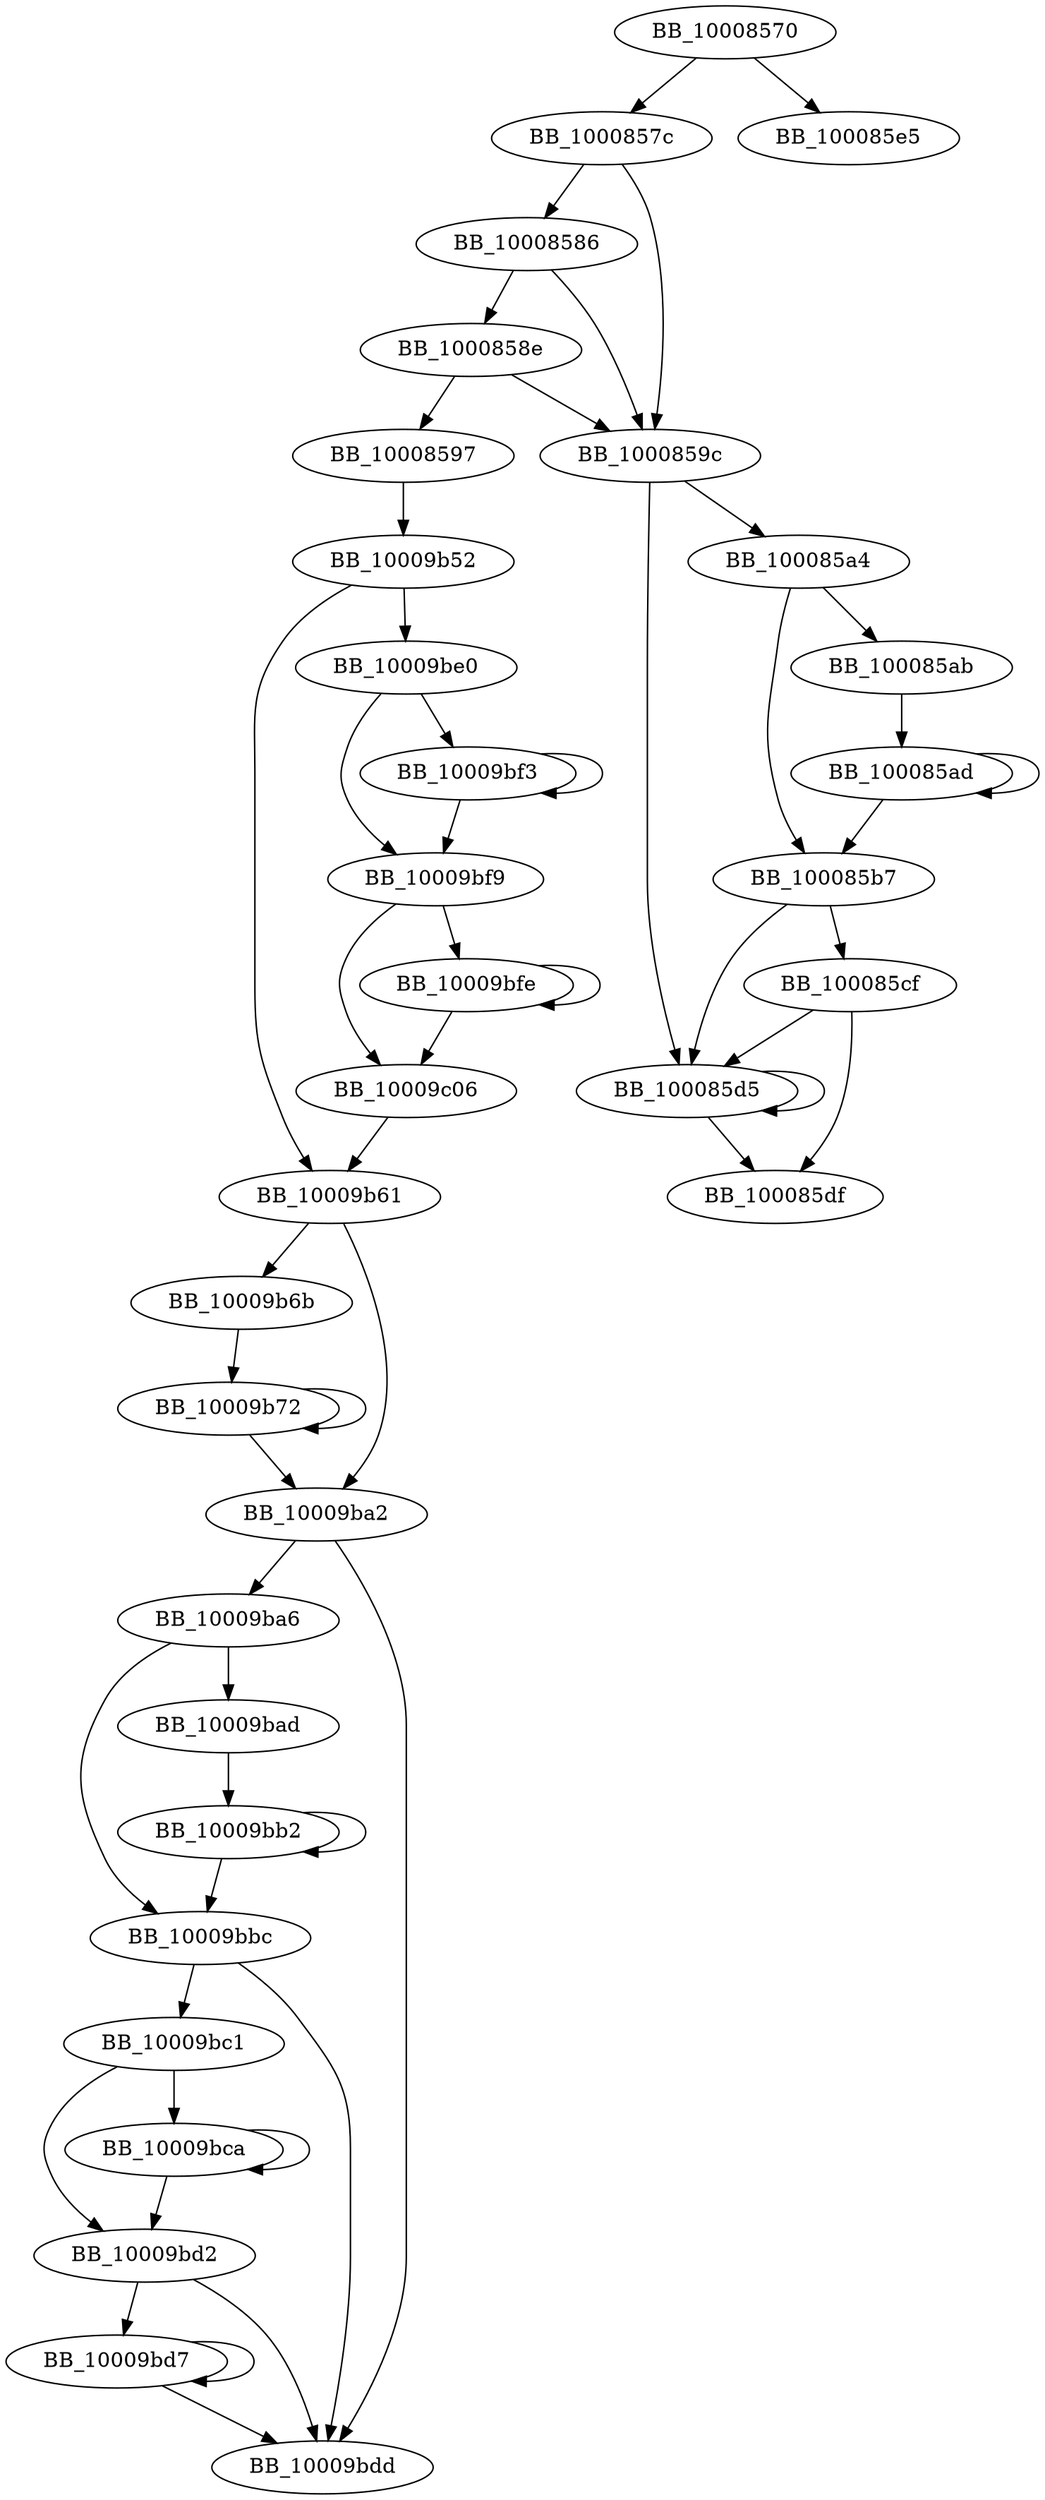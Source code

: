 DiGraph _memset{
BB_10008570->BB_1000857c
BB_10008570->BB_100085e5
BB_1000857c->BB_10008586
BB_1000857c->BB_1000859c
BB_10008586->BB_1000858e
BB_10008586->BB_1000859c
BB_1000858e->BB_10008597
BB_1000858e->BB_1000859c
BB_10008597->BB_10009b52
BB_1000859c->BB_100085a4
BB_1000859c->BB_100085d5
BB_100085a4->BB_100085ab
BB_100085a4->BB_100085b7
BB_100085ab->BB_100085ad
BB_100085ad->BB_100085ad
BB_100085ad->BB_100085b7
BB_100085b7->BB_100085cf
BB_100085b7->BB_100085d5
BB_100085cf->BB_100085d5
BB_100085cf->BB_100085df
BB_100085d5->BB_100085d5
BB_100085d5->BB_100085df
BB_10009b52->BB_10009b61
BB_10009b52->BB_10009be0
BB_10009b61->BB_10009b6b
BB_10009b61->BB_10009ba2
BB_10009b6b->BB_10009b72
BB_10009b72->BB_10009b72
BB_10009b72->BB_10009ba2
BB_10009ba2->BB_10009ba6
BB_10009ba2->BB_10009bdd
BB_10009ba6->BB_10009bad
BB_10009ba6->BB_10009bbc
BB_10009bad->BB_10009bb2
BB_10009bb2->BB_10009bb2
BB_10009bb2->BB_10009bbc
BB_10009bbc->BB_10009bc1
BB_10009bbc->BB_10009bdd
BB_10009bc1->BB_10009bca
BB_10009bc1->BB_10009bd2
BB_10009bca->BB_10009bca
BB_10009bca->BB_10009bd2
BB_10009bd2->BB_10009bd7
BB_10009bd2->BB_10009bdd
BB_10009bd7->BB_10009bd7
BB_10009bd7->BB_10009bdd
BB_10009be0->BB_10009bf3
BB_10009be0->BB_10009bf9
BB_10009bf3->BB_10009bf3
BB_10009bf3->BB_10009bf9
BB_10009bf9->BB_10009bfe
BB_10009bf9->BB_10009c06
BB_10009bfe->BB_10009bfe
BB_10009bfe->BB_10009c06
BB_10009c06->BB_10009b61
}
